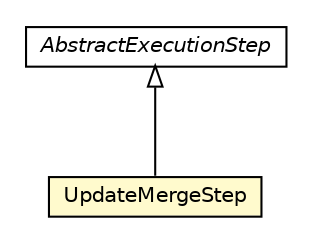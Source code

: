 #!/usr/local/bin/dot
#
# Class diagram 
# Generated by UMLGraph version R5_6-24-gf6e263 (http://www.umlgraph.org/)
#

digraph G {
	edge [fontname="Helvetica",fontsize=10,labelfontname="Helvetica",labelfontsize=10];
	node [fontname="Helvetica",fontsize=10,shape=plaintext];
	nodesep=0.25;
	ranksep=0.5;
	// com.orientechnologies.orient.core.sql.executor.UpdateMergeStep
	c7965286 [label=<<table title="com.orientechnologies.orient.core.sql.executor.UpdateMergeStep" border="0" cellborder="1" cellspacing="0" cellpadding="2" port="p" bgcolor="lemonChiffon" href="./UpdateMergeStep.html">
		<tr><td><table border="0" cellspacing="0" cellpadding="1">
<tr><td align="center" balign="center"> UpdateMergeStep </td></tr>
		</table></td></tr>
		</table>>, URL="./UpdateMergeStep.html", fontname="Helvetica", fontcolor="black", fontsize=10.0];
	// com.orientechnologies.orient.core.sql.executor.AbstractExecutionStep
	c7965297 [label=<<table title="com.orientechnologies.orient.core.sql.executor.AbstractExecutionStep" border="0" cellborder="1" cellspacing="0" cellpadding="2" port="p" href="./AbstractExecutionStep.html">
		<tr><td><table border="0" cellspacing="0" cellpadding="1">
<tr><td align="center" balign="center"><font face="Helvetica-Oblique"> AbstractExecutionStep </font></td></tr>
		</table></td></tr>
		</table>>, URL="./AbstractExecutionStep.html", fontname="Helvetica", fontcolor="black", fontsize=10.0];
	//com.orientechnologies.orient.core.sql.executor.UpdateMergeStep extends com.orientechnologies.orient.core.sql.executor.AbstractExecutionStep
	c7965297:p -> c7965286:p [dir=back,arrowtail=empty];
}

